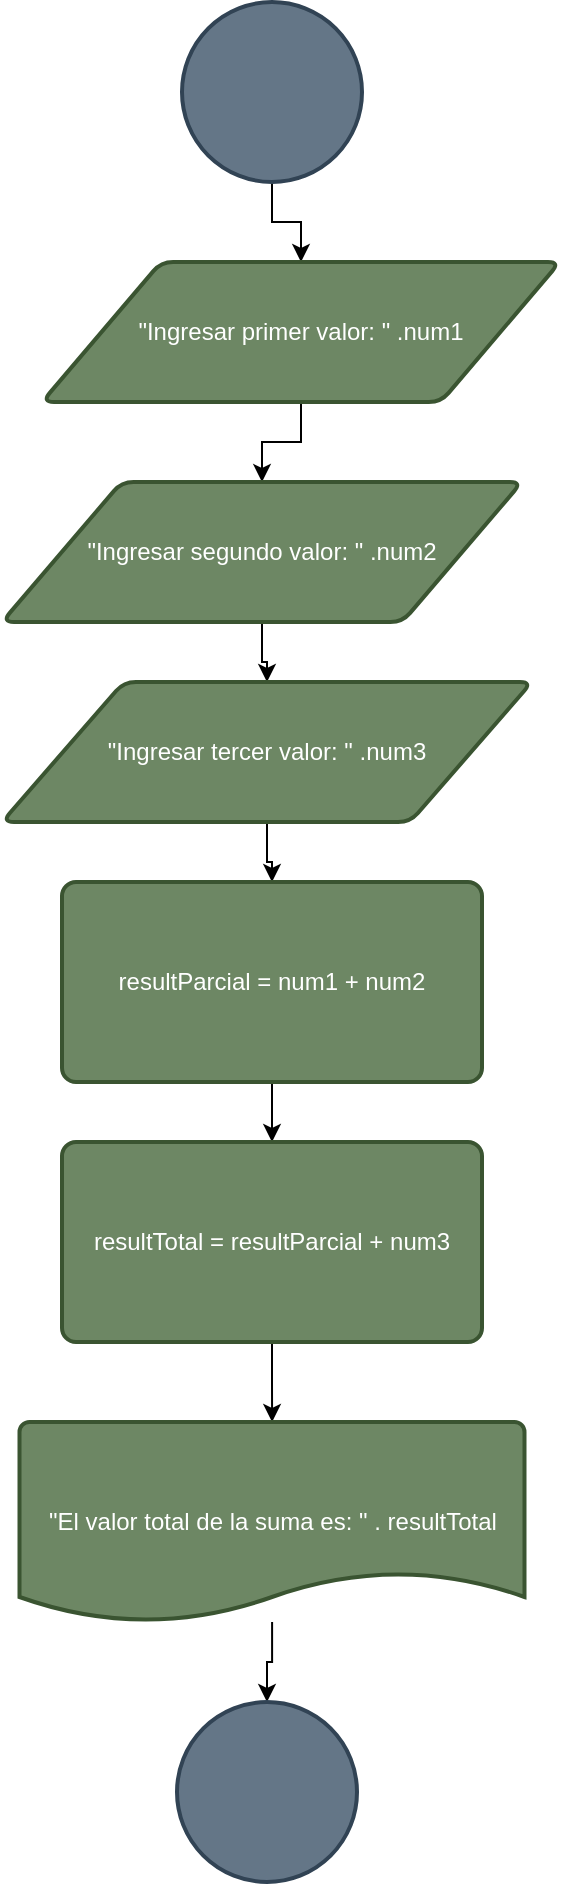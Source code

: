 <mxfile version="21.1.5" type="device">
  <diagram id="C5RBs43oDa-KdzZeNtuy" name="Page-1">
    <mxGraphModel dx="1050" dy="602" grid="1" gridSize="10" guides="1" tooltips="1" connect="1" arrows="1" fold="1" page="1" pageScale="1" pageWidth="827" pageHeight="1169" math="0" shadow="0">
      <root>
        <mxCell id="WIyWlLk6GJQsqaUBKTNV-0" />
        <mxCell id="WIyWlLk6GJQsqaUBKTNV-1" parent="WIyWlLk6GJQsqaUBKTNV-0" />
        <mxCell id="YQYQY47Vbs7X-JpmHEk0-10" style="edgeStyle=orthogonalEdgeStyle;rounded=0;orthogonalLoop=1;jettySize=auto;html=1;" edge="1" parent="WIyWlLk6GJQsqaUBKTNV-1" source="YQYQY47Vbs7X-JpmHEk0-1" target="YQYQY47Vbs7X-JpmHEk0-2">
          <mxGeometry relative="1" as="geometry" />
        </mxCell>
        <mxCell id="YQYQY47Vbs7X-JpmHEk0-1" value="" style="strokeWidth=2;html=1;shape=mxgraph.flowchart.start_2;whiteSpace=wrap;fillColor=#647687;fontColor=#ffffff;strokeColor=#314354;" vertex="1" parent="WIyWlLk6GJQsqaUBKTNV-1">
          <mxGeometry x="340" y="40" width="90" height="90" as="geometry" />
        </mxCell>
        <mxCell id="YQYQY47Vbs7X-JpmHEk0-11" style="edgeStyle=orthogonalEdgeStyle;rounded=0;orthogonalLoop=1;jettySize=auto;html=1;" edge="1" parent="WIyWlLk6GJQsqaUBKTNV-1" source="YQYQY47Vbs7X-JpmHEk0-2" target="YQYQY47Vbs7X-JpmHEk0-3">
          <mxGeometry relative="1" as="geometry" />
        </mxCell>
        <mxCell id="YQYQY47Vbs7X-JpmHEk0-2" value="&quot;Ingresar primer valor: &quot; .num1" style="shape=parallelogram;html=1;strokeWidth=2;perimeter=parallelogramPerimeter;whiteSpace=wrap;rounded=1;arcSize=12;size=0.23;fillColor=#6d8764;fontColor=#ffffff;strokeColor=#3A5431;" vertex="1" parent="WIyWlLk6GJQsqaUBKTNV-1">
          <mxGeometry x="270" y="170" width="259" height="70" as="geometry" />
        </mxCell>
        <mxCell id="YQYQY47Vbs7X-JpmHEk0-12" style="edgeStyle=orthogonalEdgeStyle;rounded=0;orthogonalLoop=1;jettySize=auto;html=1;" edge="1" parent="WIyWlLk6GJQsqaUBKTNV-1" source="YQYQY47Vbs7X-JpmHEk0-3" target="YQYQY47Vbs7X-JpmHEk0-4">
          <mxGeometry relative="1" as="geometry" />
        </mxCell>
        <mxCell id="YQYQY47Vbs7X-JpmHEk0-3" value="&quot;Ingresar segundo valor: &quot; .num2" style="shape=parallelogram;html=1;strokeWidth=2;perimeter=parallelogramPerimeter;whiteSpace=wrap;rounded=1;arcSize=12;size=0.23;fillColor=#6d8764;fontColor=#ffffff;strokeColor=#3A5431;" vertex="1" parent="WIyWlLk6GJQsqaUBKTNV-1">
          <mxGeometry x="250" y="280" width="260" height="70" as="geometry" />
        </mxCell>
        <mxCell id="YQYQY47Vbs7X-JpmHEk0-13" style="edgeStyle=orthogonalEdgeStyle;rounded=0;orthogonalLoop=1;jettySize=auto;html=1;" edge="1" parent="WIyWlLk6GJQsqaUBKTNV-1" source="YQYQY47Vbs7X-JpmHEk0-4" target="YQYQY47Vbs7X-JpmHEk0-5">
          <mxGeometry relative="1" as="geometry" />
        </mxCell>
        <mxCell id="YQYQY47Vbs7X-JpmHEk0-4" value="&quot;Ingresar tercer valor: &quot; .num3" style="shape=parallelogram;html=1;strokeWidth=2;perimeter=parallelogramPerimeter;whiteSpace=wrap;rounded=1;arcSize=12;size=0.23;fillColor=#6d8764;fontColor=#ffffff;strokeColor=#3A5431;" vertex="1" parent="WIyWlLk6GJQsqaUBKTNV-1">
          <mxGeometry x="250" y="380" width="265" height="70" as="geometry" />
        </mxCell>
        <mxCell id="YQYQY47Vbs7X-JpmHEk0-14" style="edgeStyle=orthogonalEdgeStyle;rounded=0;orthogonalLoop=1;jettySize=auto;html=1;entryX=0.5;entryY=0;entryDx=0;entryDy=0;" edge="1" parent="WIyWlLk6GJQsqaUBKTNV-1" source="YQYQY47Vbs7X-JpmHEk0-5" target="YQYQY47Vbs7X-JpmHEk0-7">
          <mxGeometry relative="1" as="geometry" />
        </mxCell>
        <mxCell id="YQYQY47Vbs7X-JpmHEk0-5" value="resultParcial = num1 + num2" style="rounded=1;whiteSpace=wrap;html=1;absoluteArcSize=1;arcSize=14;strokeWidth=2;fillColor=#6d8764;fontColor=#ffffff;strokeColor=#3A5431;" vertex="1" parent="WIyWlLk6GJQsqaUBKTNV-1">
          <mxGeometry x="280" y="480" width="210" height="100" as="geometry" />
        </mxCell>
        <mxCell id="YQYQY47Vbs7X-JpmHEk0-15" style="edgeStyle=orthogonalEdgeStyle;rounded=0;orthogonalLoop=1;jettySize=auto;html=1;" edge="1" parent="WIyWlLk6GJQsqaUBKTNV-1" source="YQYQY47Vbs7X-JpmHEk0-7" target="YQYQY47Vbs7X-JpmHEk0-8">
          <mxGeometry relative="1" as="geometry" />
        </mxCell>
        <mxCell id="YQYQY47Vbs7X-JpmHEk0-7" value="resultTotal = resultParcial + num3" style="rounded=1;whiteSpace=wrap;html=1;absoluteArcSize=1;arcSize=14;strokeWidth=2;fillColor=#6d8764;fontColor=#ffffff;strokeColor=#3A5431;" vertex="1" parent="WIyWlLk6GJQsqaUBKTNV-1">
          <mxGeometry x="280" y="610" width="210" height="100" as="geometry" />
        </mxCell>
        <mxCell id="YQYQY47Vbs7X-JpmHEk0-16" style="edgeStyle=orthogonalEdgeStyle;rounded=0;orthogonalLoop=1;jettySize=auto;html=1;" edge="1" parent="WIyWlLk6GJQsqaUBKTNV-1" source="YQYQY47Vbs7X-JpmHEk0-8" target="YQYQY47Vbs7X-JpmHEk0-9">
          <mxGeometry relative="1" as="geometry" />
        </mxCell>
        <mxCell id="YQYQY47Vbs7X-JpmHEk0-8" value="&quot;El valor total de la suma es: &quot; . resultTotal" style="strokeWidth=2;html=1;shape=mxgraph.flowchart.document2;whiteSpace=wrap;size=0.25;fillColor=#6d8764;fontColor=#ffffff;strokeColor=#3A5431;" vertex="1" parent="WIyWlLk6GJQsqaUBKTNV-1">
          <mxGeometry x="258.75" y="750" width="252.5" height="100" as="geometry" />
        </mxCell>
        <mxCell id="YQYQY47Vbs7X-JpmHEk0-9" value="" style="strokeWidth=2;html=1;shape=mxgraph.flowchart.start_2;whiteSpace=wrap;fillColor=#647687;fontColor=#ffffff;strokeColor=#314354;" vertex="1" parent="WIyWlLk6GJQsqaUBKTNV-1">
          <mxGeometry x="337.5" y="890" width="90" height="90" as="geometry" />
        </mxCell>
      </root>
    </mxGraphModel>
  </diagram>
</mxfile>
